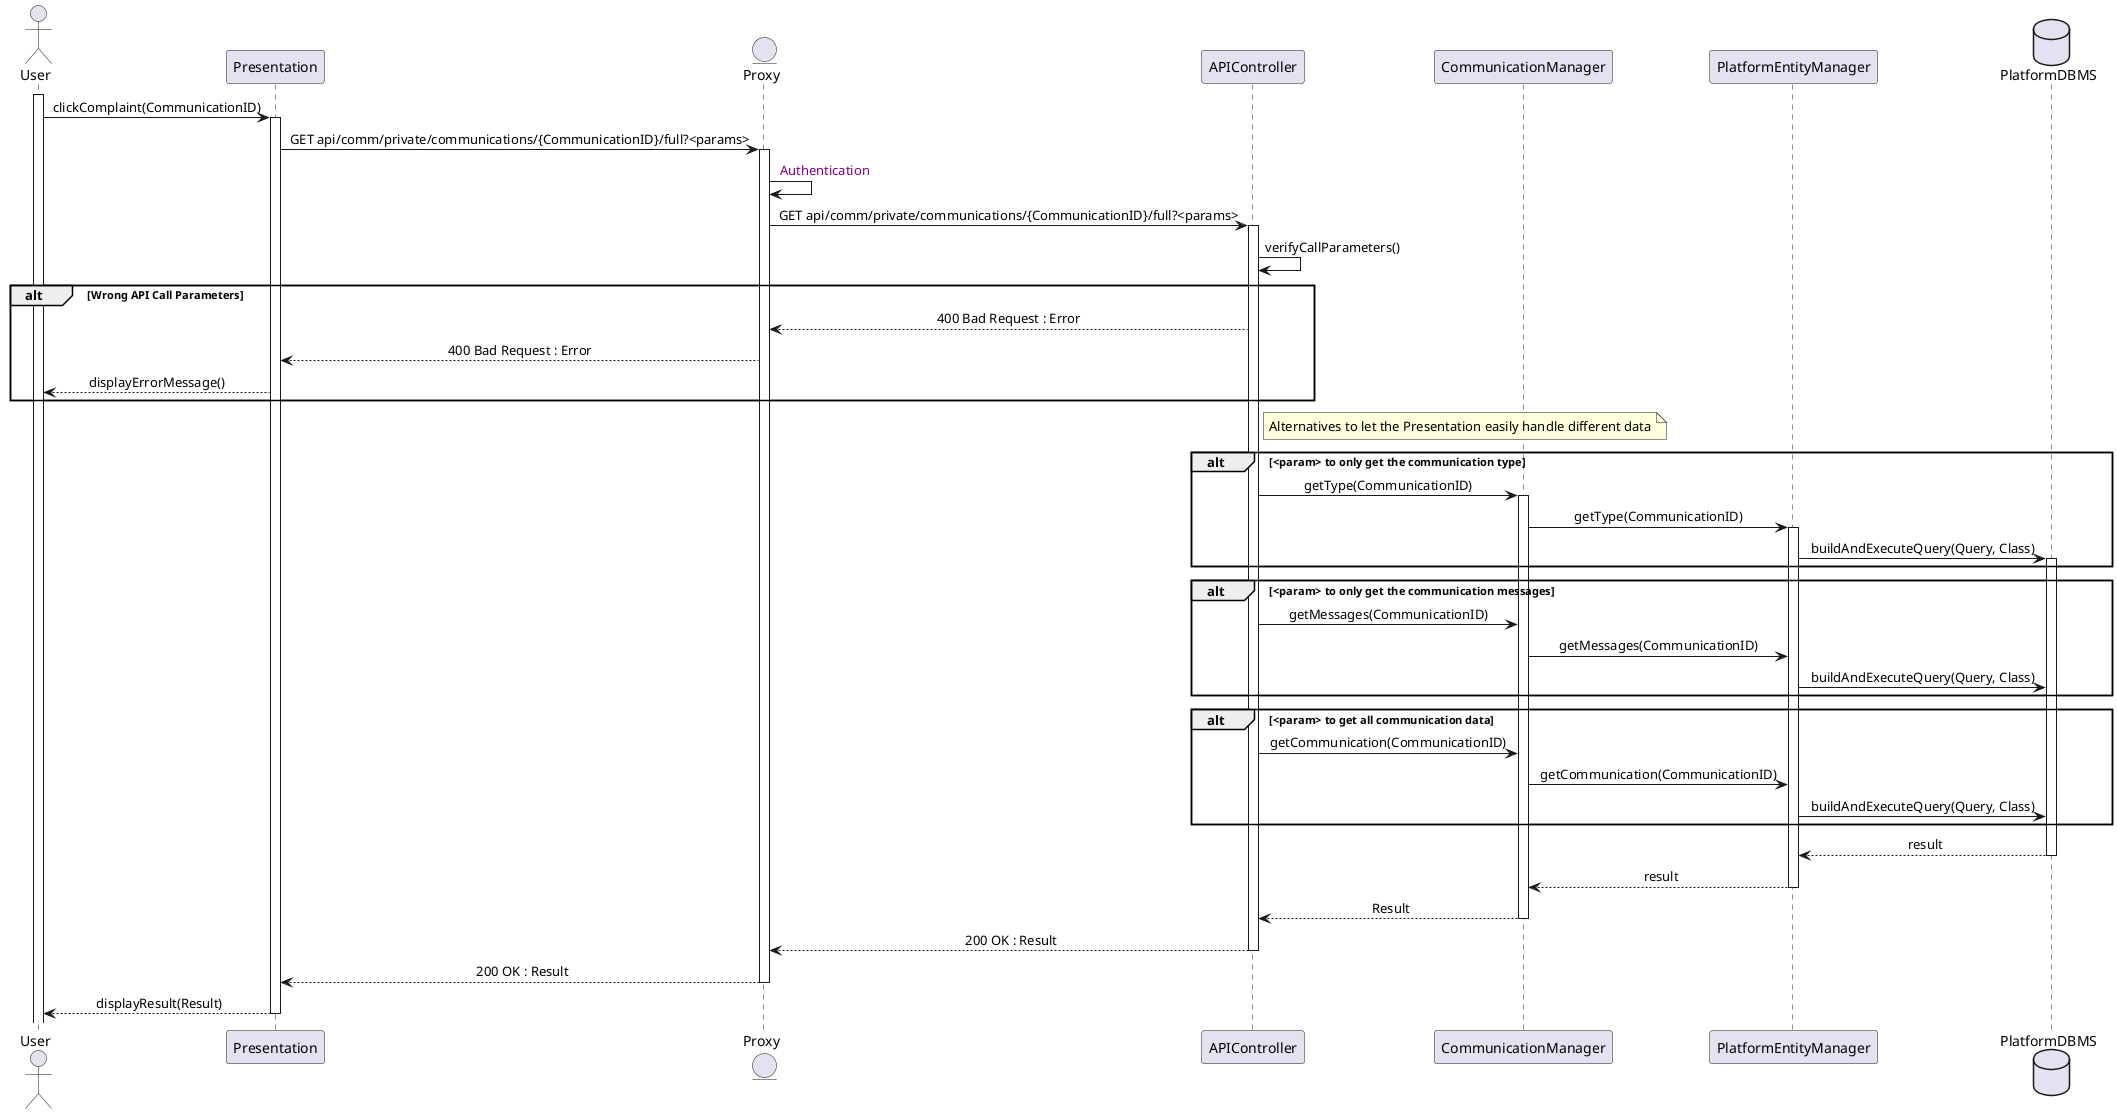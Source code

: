 @startuml UserOpensComplaint
skinparam sequenceMessageAlign center
actor       User
participant  Presentation
entity      Proxy
participant APIController
participant CommunicationManager
participant PlatformEntityManager
database    PlatformDBMS

activate User
User -> Presentation : clickComplaint(CommunicationID)
activate Presentation
Presentation -> Proxy : GET api/comm/private/communications/{CommunicationID}/full?<params>
activate Proxy
Proxy -> Proxy : <color:purple> Authentication
Proxy -> APIController : GET api/comm/private/communications/{CommunicationID}/full?<params>
activate APIController
APIController -> APIController : verifyCallParameters()
alt Wrong API Call Parameters
APIController --> Proxy : 400 Bad Request : Error
Proxy --> Presentation : 400 Bad Request : Error
Presentation --> User : displayErrorMessage()
end
note right of APIController : Alternatives to let the Presentation easily handle different data 
alt <param> to only get the communication type
APIController -> CommunicationManager : getType(CommunicationID)
activate CommunicationManager
CommunicationManager -> PlatformEntityManager : getType(CommunicationID)
activate PlatformEntityManager
PlatformEntityManager -> PlatformDBMS : buildAndExecuteQuery(Query, Class)
activate PlatformDBMS
end
alt <param> to only get the communication messages
APIController -> CommunicationManager : getMessages(CommunicationID)
CommunicationManager -> PlatformEntityManager : getMessages(CommunicationID)
PlatformEntityManager -> PlatformDBMS : buildAndExecuteQuery(Query, Class)
end
alt <param> to get all communication data
APIController -> CommunicationManager : getCommunication(CommunicationID)
CommunicationManager -> PlatformEntityManager : getCommunication(CommunicationID)
PlatformEntityManager -> PlatformDBMS : buildAndExecuteQuery(Query, Class)
end
PlatformDBMS --> PlatformEntityManager : result
deactivate PlatformDBMS
PlatformEntityManager --> CommunicationManager : result
deactivate PlatformEntityManager
CommunicationManager --> APIController : Result
deactivate CommunicationManager
APIController --> Proxy : 200 OK : Result
deactivate APIController
Proxy --> Presentation : 200 OK : Result
deactivate Proxy
Presentation --> User : displayResult(Result)
deactivate Presentation



